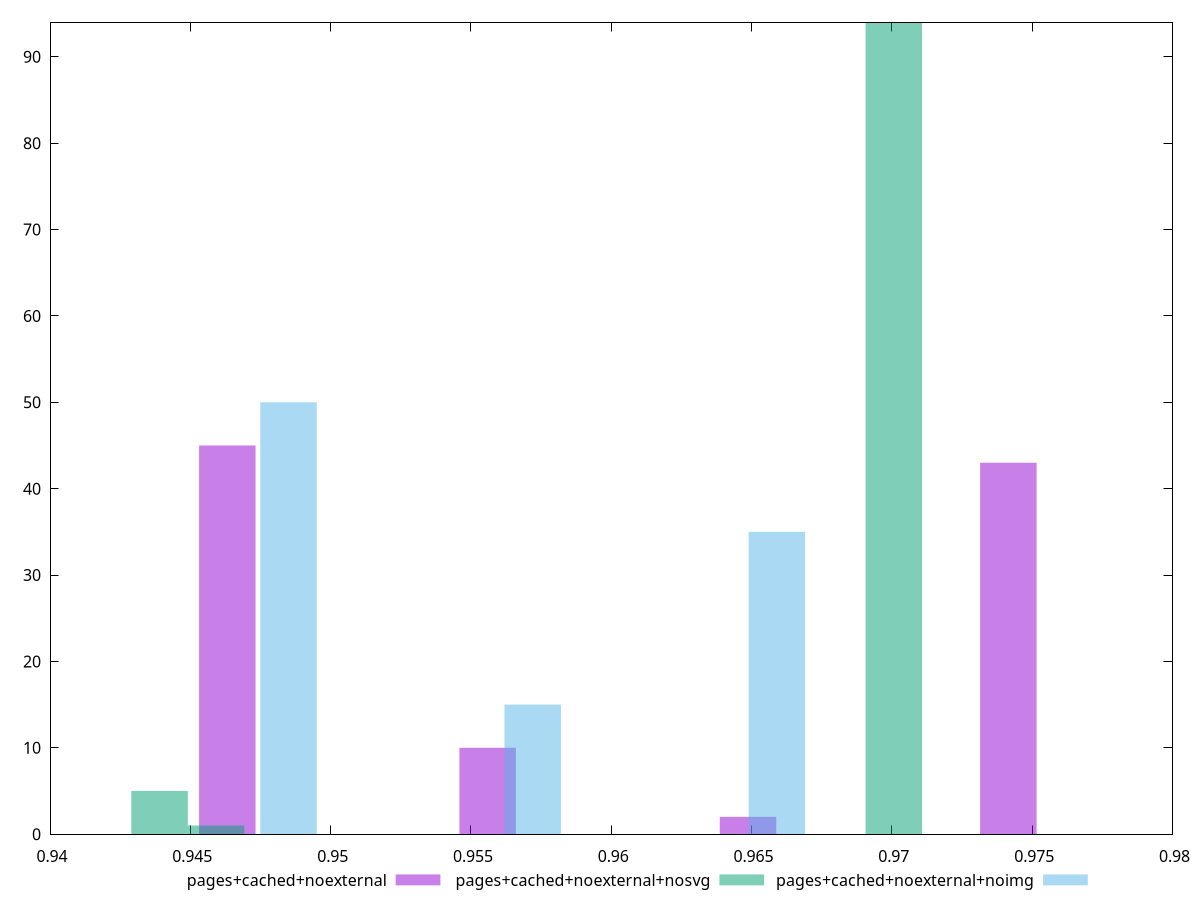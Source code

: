 $_pagesCachedNoexternal <<EOF
0.9741512139705413 43
0.9463183221428115 45
0.9555959527520548 10
0.964873583361298 2
EOF
$_pagesCachedNoexternalNosvg <<EOF
0.9700684267286531 94
0.9439047554683367 5
0.9459173455652842 1
EOF
$_pagesCachedNoexternalNoimg <<EOF
0.9659026870938366 35
0.9484990350741278 50
0.9572008610839823 15
EOF
set key outside below
set terminal pngcairo
set output "report_00004_2020-11-02T20-21-41.718Z/first-contentful-paint/first-contentful-paint_pages+cached+noexternal_pages+cached+noexternal+nosvg_pages+cached+noexternal+noimg+hist.png"
set boxwidth 0.002012590096947413
set style fill transparent solid 0.5 noborder
set yrange [0:94]
plot $_pagesCachedNoexternal title "pages+cached+noexternal" with boxes ,$_pagesCachedNoexternalNosvg title "pages+cached+noexternal+nosvg" with boxes ,$_pagesCachedNoexternalNoimg title "pages+cached+noexternal+noimg" with boxes ,
